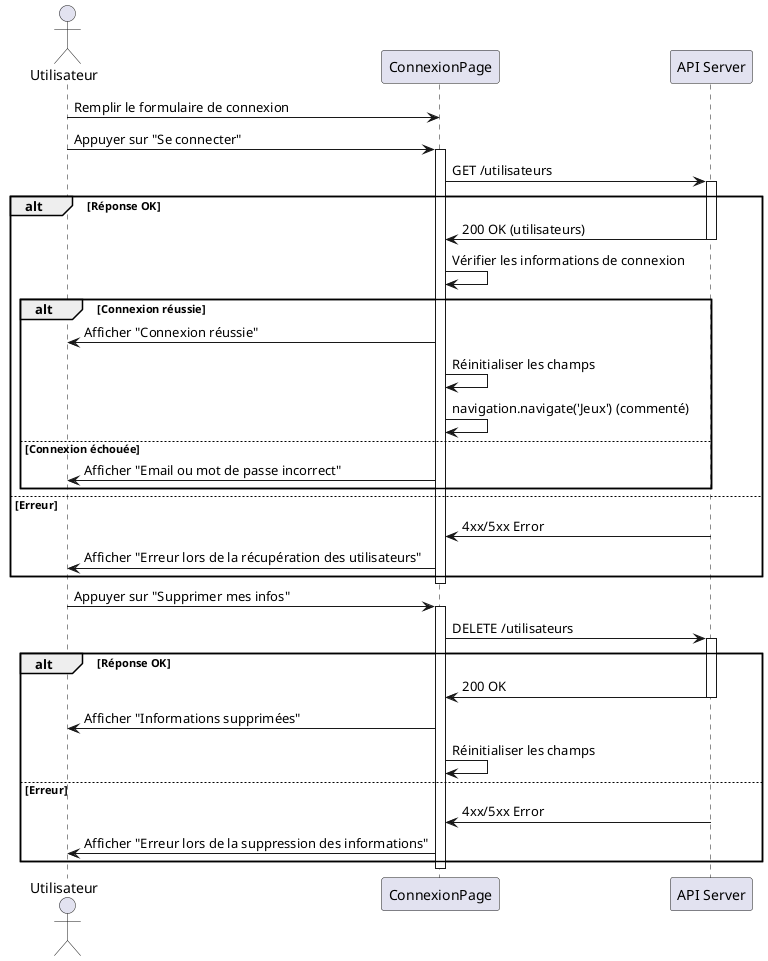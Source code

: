 @startuml eric
actor Utilisateur

participant ConnexionPage
participant "API Server" as APIServer

Utilisateur -> ConnexionPage: Remplir le formulaire de connexion
Utilisateur -> ConnexionPage: Appuyer sur "Se connecter"
activate ConnexionPage

ConnexionPage -> APIServer: GET /utilisateurs
activate APIServer

alt Réponse OK
    APIServer -> ConnexionPage: 200 OK (utilisateurs)
    deactivate APIServer
    ConnexionPage -> ConnexionPage: Vérifier les informations de connexion

    alt Connexion réussie
        ConnexionPage -> Utilisateur: Afficher "Connexion réussie"
        ConnexionPage -> ConnexionPage: Réinitialiser les champs
        ConnexionPage -> ConnexionPage: navigation.navigate('Jeux') (commenté)
    else Connexion échouée
        ConnexionPage -> Utilisateur: Afficher "Email ou mot de passe incorrect"
    end
else Erreur
    APIServer -> ConnexionPage: 4xx/5xx Error
    deactivate APIServer
    ConnexionPage -> Utilisateur: Afficher "Erreur lors de la récupération des utilisateurs"
end
deactivate ConnexionPage

Utilisateur -> ConnexionPage: Appuyer sur "Supprimer mes infos"
activate ConnexionPage

ConnexionPage -> APIServer: DELETE /utilisateurs
activate APIServer

alt Réponse OK
    APIServer -> ConnexionPage: 200 OK
    deactivate APIServer
    ConnexionPage -> Utilisateur: Afficher "Informations supprimées"
    ConnexionPage -> ConnexionPage: Réinitialiser les champs
else Erreur
    APIServer -> ConnexionPage: 4xx/5xx Error
    deactivate APIServer
    ConnexionPage -> Utilisateur: Afficher "Erreur lors de la suppression des informations"
end
deactivate ConnexionPage
@enduml
